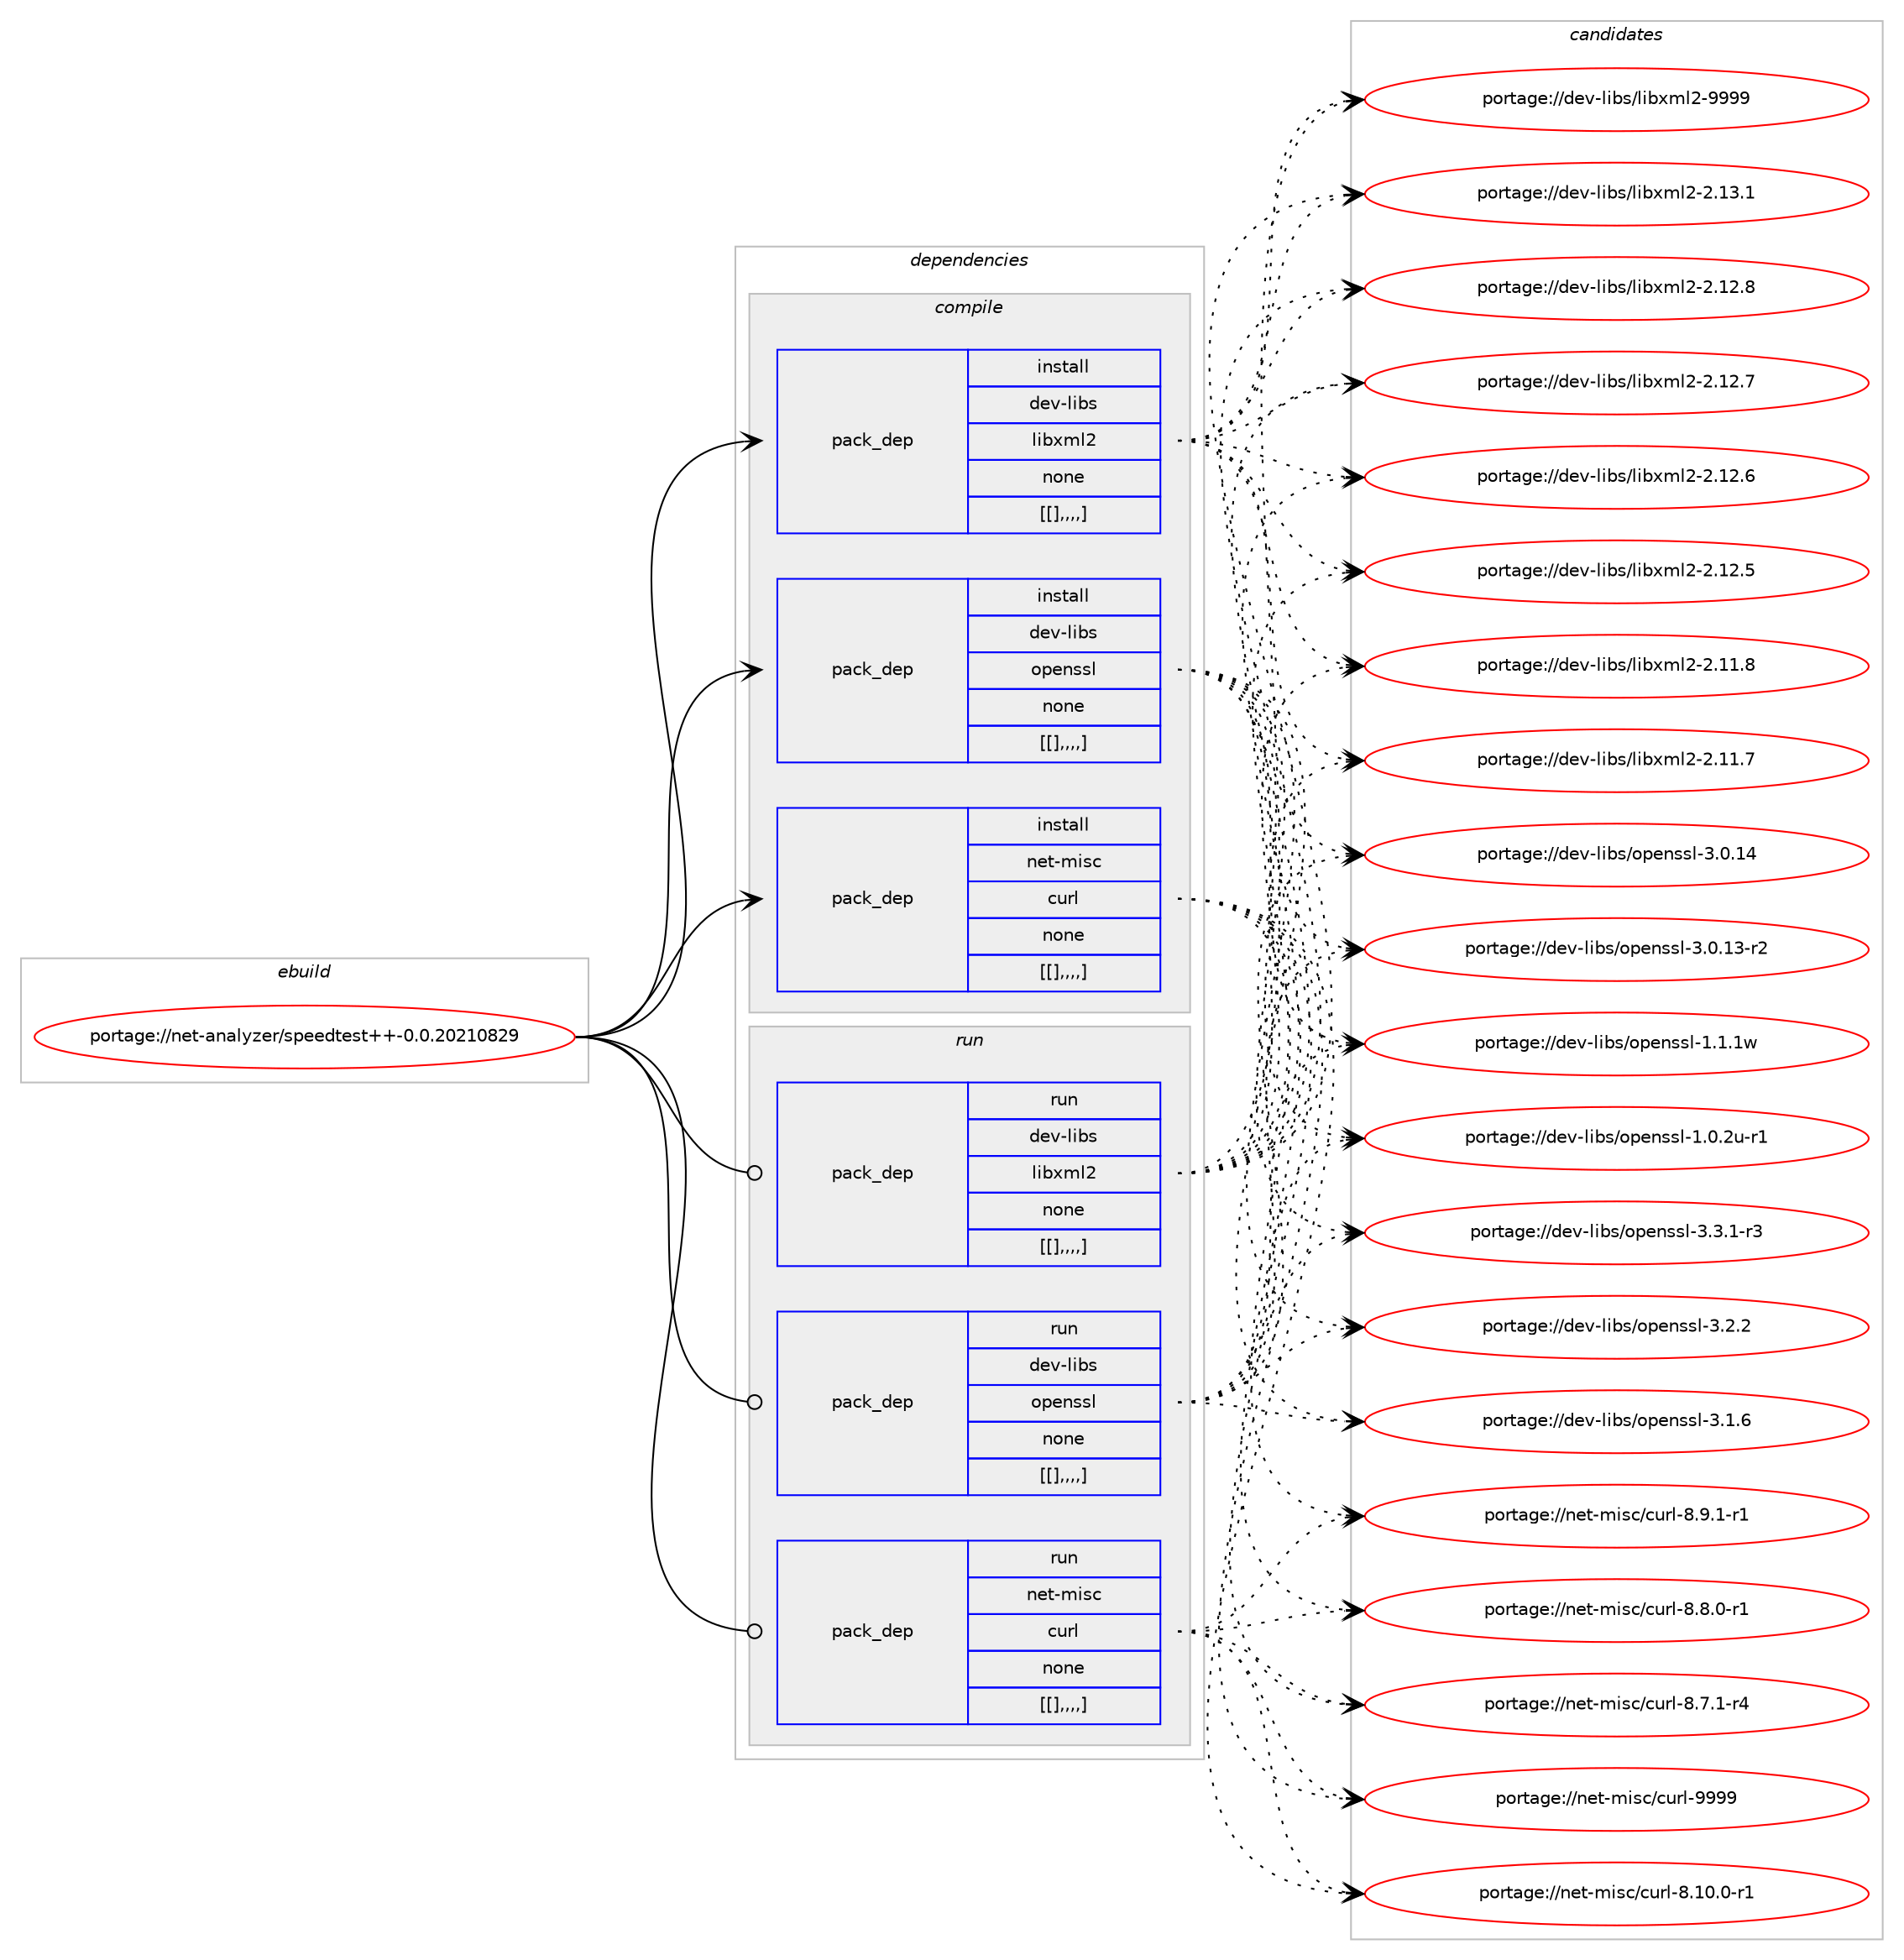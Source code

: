 digraph prolog {

# *************
# Graph options
# *************

newrank=true;
concentrate=true;
compound=true;
graph [rankdir=LR,fontname=Helvetica,fontsize=10,ranksep=1.5];#, ranksep=2.5, nodesep=0.2];
edge  [arrowhead=vee];
node  [fontname=Helvetica,fontsize=10];

# **********
# The ebuild
# **********

subgraph cluster_leftcol {
color=gray;
label=<<i>ebuild</i>>;
id [label="portage://net-analyzer/speedtest++-0.0.20210829", color=red, width=4, href="../net-analyzer/speedtest++-0.0.20210829.svg"];
}

# ****************
# The dependencies
# ****************

subgraph cluster_midcol {
color=gray;
label=<<i>dependencies</i>>;
subgraph cluster_compile {
fillcolor="#eeeeee";
style=filled;
label=<<i>compile</i>>;
subgraph pack264746 {
dependency360346 [label=<<TABLE BORDER="0" CELLBORDER="1" CELLSPACING="0" CELLPADDING="4" WIDTH="220"><TR><TD ROWSPAN="6" CELLPADDING="30">pack_dep</TD></TR><TR><TD WIDTH="110">install</TD></TR><TR><TD>dev-libs</TD></TR><TR><TD>libxml2</TD></TR><TR><TD>none</TD></TR><TR><TD>[[],,,,]</TD></TR></TABLE>>, shape=none, color=blue];
}
id:e -> dependency360346:w [weight=20,style="solid",arrowhead="vee"];
subgraph pack264747 {
dependency360347 [label=<<TABLE BORDER="0" CELLBORDER="1" CELLSPACING="0" CELLPADDING="4" WIDTH="220"><TR><TD ROWSPAN="6" CELLPADDING="30">pack_dep</TD></TR><TR><TD WIDTH="110">install</TD></TR><TR><TD>dev-libs</TD></TR><TR><TD>openssl</TD></TR><TR><TD>none</TD></TR><TR><TD>[[],,,,]</TD></TR></TABLE>>, shape=none, color=blue];
}
id:e -> dependency360347:w [weight=20,style="solid",arrowhead="vee"];
subgraph pack264748 {
dependency360348 [label=<<TABLE BORDER="0" CELLBORDER="1" CELLSPACING="0" CELLPADDING="4" WIDTH="220"><TR><TD ROWSPAN="6" CELLPADDING="30">pack_dep</TD></TR><TR><TD WIDTH="110">install</TD></TR><TR><TD>net-misc</TD></TR><TR><TD>curl</TD></TR><TR><TD>none</TD></TR><TR><TD>[[],,,,]</TD></TR></TABLE>>, shape=none, color=blue];
}
id:e -> dependency360348:w [weight=20,style="solid",arrowhead="vee"];
}
subgraph cluster_compileandrun {
fillcolor="#eeeeee";
style=filled;
label=<<i>compile and run</i>>;
}
subgraph cluster_run {
fillcolor="#eeeeee";
style=filled;
label=<<i>run</i>>;
subgraph pack264749 {
dependency360349 [label=<<TABLE BORDER="0" CELLBORDER="1" CELLSPACING="0" CELLPADDING="4" WIDTH="220"><TR><TD ROWSPAN="6" CELLPADDING="30">pack_dep</TD></TR><TR><TD WIDTH="110">run</TD></TR><TR><TD>dev-libs</TD></TR><TR><TD>libxml2</TD></TR><TR><TD>none</TD></TR><TR><TD>[[],,,,]</TD></TR></TABLE>>, shape=none, color=blue];
}
id:e -> dependency360349:w [weight=20,style="solid",arrowhead="odot"];
subgraph pack264750 {
dependency360350 [label=<<TABLE BORDER="0" CELLBORDER="1" CELLSPACING="0" CELLPADDING="4" WIDTH="220"><TR><TD ROWSPAN="6" CELLPADDING="30">pack_dep</TD></TR><TR><TD WIDTH="110">run</TD></TR><TR><TD>dev-libs</TD></TR><TR><TD>openssl</TD></TR><TR><TD>none</TD></TR><TR><TD>[[],,,,]</TD></TR></TABLE>>, shape=none, color=blue];
}
id:e -> dependency360350:w [weight=20,style="solid",arrowhead="odot"];
subgraph pack264751 {
dependency360351 [label=<<TABLE BORDER="0" CELLBORDER="1" CELLSPACING="0" CELLPADDING="4" WIDTH="220"><TR><TD ROWSPAN="6" CELLPADDING="30">pack_dep</TD></TR><TR><TD WIDTH="110">run</TD></TR><TR><TD>net-misc</TD></TR><TR><TD>curl</TD></TR><TR><TD>none</TD></TR><TR><TD>[[],,,,]</TD></TR></TABLE>>, shape=none, color=blue];
}
id:e -> dependency360351:w [weight=20,style="solid",arrowhead="odot"];
}
}

# **************
# The candidates
# **************

subgraph cluster_choices {
rank=same;
color=gray;
label=<<i>candidates</i>>;

subgraph choice264746 {
color=black;
nodesep=1;
choice10010111845108105981154710810598120109108504557575757 [label="portage://dev-libs/libxml2-9999", color=red, width=4,href="../dev-libs/libxml2-9999.svg"];
choice100101118451081059811547108105981201091085045504649514649 [label="portage://dev-libs/libxml2-2.13.1", color=red, width=4,href="../dev-libs/libxml2-2.13.1.svg"];
choice100101118451081059811547108105981201091085045504649504656 [label="portage://dev-libs/libxml2-2.12.8", color=red, width=4,href="../dev-libs/libxml2-2.12.8.svg"];
choice100101118451081059811547108105981201091085045504649504655 [label="portage://dev-libs/libxml2-2.12.7", color=red, width=4,href="../dev-libs/libxml2-2.12.7.svg"];
choice100101118451081059811547108105981201091085045504649504654 [label="portage://dev-libs/libxml2-2.12.6", color=red, width=4,href="../dev-libs/libxml2-2.12.6.svg"];
choice100101118451081059811547108105981201091085045504649504653 [label="portage://dev-libs/libxml2-2.12.5", color=red, width=4,href="../dev-libs/libxml2-2.12.5.svg"];
choice100101118451081059811547108105981201091085045504649494656 [label="portage://dev-libs/libxml2-2.11.8", color=red, width=4,href="../dev-libs/libxml2-2.11.8.svg"];
choice100101118451081059811547108105981201091085045504649494655 [label="portage://dev-libs/libxml2-2.11.7", color=red, width=4,href="../dev-libs/libxml2-2.11.7.svg"];
dependency360346:e -> choice10010111845108105981154710810598120109108504557575757:w [style=dotted,weight="100"];
dependency360346:e -> choice100101118451081059811547108105981201091085045504649514649:w [style=dotted,weight="100"];
dependency360346:e -> choice100101118451081059811547108105981201091085045504649504656:w [style=dotted,weight="100"];
dependency360346:e -> choice100101118451081059811547108105981201091085045504649504655:w [style=dotted,weight="100"];
dependency360346:e -> choice100101118451081059811547108105981201091085045504649504654:w [style=dotted,weight="100"];
dependency360346:e -> choice100101118451081059811547108105981201091085045504649504653:w [style=dotted,weight="100"];
dependency360346:e -> choice100101118451081059811547108105981201091085045504649494656:w [style=dotted,weight="100"];
dependency360346:e -> choice100101118451081059811547108105981201091085045504649494655:w [style=dotted,weight="100"];
}
subgraph choice264747 {
color=black;
nodesep=1;
choice1001011184510810598115471111121011101151151084551465146494511451 [label="portage://dev-libs/openssl-3.3.1-r3", color=red, width=4,href="../dev-libs/openssl-3.3.1-r3.svg"];
choice100101118451081059811547111112101110115115108455146504650 [label="portage://dev-libs/openssl-3.2.2", color=red, width=4,href="../dev-libs/openssl-3.2.2.svg"];
choice100101118451081059811547111112101110115115108455146494654 [label="portage://dev-libs/openssl-3.1.6", color=red, width=4,href="../dev-libs/openssl-3.1.6.svg"];
choice10010111845108105981154711111210111011511510845514648464952 [label="portage://dev-libs/openssl-3.0.14", color=red, width=4,href="../dev-libs/openssl-3.0.14.svg"];
choice100101118451081059811547111112101110115115108455146484649514511450 [label="portage://dev-libs/openssl-3.0.13-r2", color=red, width=4,href="../dev-libs/openssl-3.0.13-r2.svg"];
choice100101118451081059811547111112101110115115108454946494649119 [label="portage://dev-libs/openssl-1.1.1w", color=red, width=4,href="../dev-libs/openssl-1.1.1w.svg"];
choice1001011184510810598115471111121011101151151084549464846501174511449 [label="portage://dev-libs/openssl-1.0.2u-r1", color=red, width=4,href="../dev-libs/openssl-1.0.2u-r1.svg"];
dependency360347:e -> choice1001011184510810598115471111121011101151151084551465146494511451:w [style=dotted,weight="100"];
dependency360347:e -> choice100101118451081059811547111112101110115115108455146504650:w [style=dotted,weight="100"];
dependency360347:e -> choice100101118451081059811547111112101110115115108455146494654:w [style=dotted,weight="100"];
dependency360347:e -> choice10010111845108105981154711111210111011511510845514648464952:w [style=dotted,weight="100"];
dependency360347:e -> choice100101118451081059811547111112101110115115108455146484649514511450:w [style=dotted,weight="100"];
dependency360347:e -> choice100101118451081059811547111112101110115115108454946494649119:w [style=dotted,weight="100"];
dependency360347:e -> choice1001011184510810598115471111121011101151151084549464846501174511449:w [style=dotted,weight="100"];
}
subgraph choice264748 {
color=black;
nodesep=1;
choice110101116451091051159947991171141084557575757 [label="portage://net-misc/curl-9999", color=red, width=4,href="../net-misc/curl-9999.svg"];
choice11010111645109105115994799117114108455646494846484511449 [label="portage://net-misc/curl-8.10.0-r1", color=red, width=4,href="../net-misc/curl-8.10.0-r1.svg"];
choice110101116451091051159947991171141084556465746494511449 [label="portage://net-misc/curl-8.9.1-r1", color=red, width=4,href="../net-misc/curl-8.9.1-r1.svg"];
choice110101116451091051159947991171141084556465646484511449 [label="portage://net-misc/curl-8.8.0-r1", color=red, width=4,href="../net-misc/curl-8.8.0-r1.svg"];
choice110101116451091051159947991171141084556465546494511452 [label="portage://net-misc/curl-8.7.1-r4", color=red, width=4,href="../net-misc/curl-8.7.1-r4.svg"];
dependency360348:e -> choice110101116451091051159947991171141084557575757:w [style=dotted,weight="100"];
dependency360348:e -> choice11010111645109105115994799117114108455646494846484511449:w [style=dotted,weight="100"];
dependency360348:e -> choice110101116451091051159947991171141084556465746494511449:w [style=dotted,weight="100"];
dependency360348:e -> choice110101116451091051159947991171141084556465646484511449:w [style=dotted,weight="100"];
dependency360348:e -> choice110101116451091051159947991171141084556465546494511452:w [style=dotted,weight="100"];
}
subgraph choice264749 {
color=black;
nodesep=1;
choice10010111845108105981154710810598120109108504557575757 [label="portage://dev-libs/libxml2-9999", color=red, width=4,href="../dev-libs/libxml2-9999.svg"];
choice100101118451081059811547108105981201091085045504649514649 [label="portage://dev-libs/libxml2-2.13.1", color=red, width=4,href="../dev-libs/libxml2-2.13.1.svg"];
choice100101118451081059811547108105981201091085045504649504656 [label="portage://dev-libs/libxml2-2.12.8", color=red, width=4,href="../dev-libs/libxml2-2.12.8.svg"];
choice100101118451081059811547108105981201091085045504649504655 [label="portage://dev-libs/libxml2-2.12.7", color=red, width=4,href="../dev-libs/libxml2-2.12.7.svg"];
choice100101118451081059811547108105981201091085045504649504654 [label="portage://dev-libs/libxml2-2.12.6", color=red, width=4,href="../dev-libs/libxml2-2.12.6.svg"];
choice100101118451081059811547108105981201091085045504649504653 [label="portage://dev-libs/libxml2-2.12.5", color=red, width=4,href="../dev-libs/libxml2-2.12.5.svg"];
choice100101118451081059811547108105981201091085045504649494656 [label="portage://dev-libs/libxml2-2.11.8", color=red, width=4,href="../dev-libs/libxml2-2.11.8.svg"];
choice100101118451081059811547108105981201091085045504649494655 [label="portage://dev-libs/libxml2-2.11.7", color=red, width=4,href="../dev-libs/libxml2-2.11.7.svg"];
dependency360349:e -> choice10010111845108105981154710810598120109108504557575757:w [style=dotted,weight="100"];
dependency360349:e -> choice100101118451081059811547108105981201091085045504649514649:w [style=dotted,weight="100"];
dependency360349:e -> choice100101118451081059811547108105981201091085045504649504656:w [style=dotted,weight="100"];
dependency360349:e -> choice100101118451081059811547108105981201091085045504649504655:w [style=dotted,weight="100"];
dependency360349:e -> choice100101118451081059811547108105981201091085045504649504654:w [style=dotted,weight="100"];
dependency360349:e -> choice100101118451081059811547108105981201091085045504649504653:w [style=dotted,weight="100"];
dependency360349:e -> choice100101118451081059811547108105981201091085045504649494656:w [style=dotted,weight="100"];
dependency360349:e -> choice100101118451081059811547108105981201091085045504649494655:w [style=dotted,weight="100"];
}
subgraph choice264750 {
color=black;
nodesep=1;
choice1001011184510810598115471111121011101151151084551465146494511451 [label="portage://dev-libs/openssl-3.3.1-r3", color=red, width=4,href="../dev-libs/openssl-3.3.1-r3.svg"];
choice100101118451081059811547111112101110115115108455146504650 [label="portage://dev-libs/openssl-3.2.2", color=red, width=4,href="../dev-libs/openssl-3.2.2.svg"];
choice100101118451081059811547111112101110115115108455146494654 [label="portage://dev-libs/openssl-3.1.6", color=red, width=4,href="../dev-libs/openssl-3.1.6.svg"];
choice10010111845108105981154711111210111011511510845514648464952 [label="portage://dev-libs/openssl-3.0.14", color=red, width=4,href="../dev-libs/openssl-3.0.14.svg"];
choice100101118451081059811547111112101110115115108455146484649514511450 [label="portage://dev-libs/openssl-3.0.13-r2", color=red, width=4,href="../dev-libs/openssl-3.0.13-r2.svg"];
choice100101118451081059811547111112101110115115108454946494649119 [label="portage://dev-libs/openssl-1.1.1w", color=red, width=4,href="../dev-libs/openssl-1.1.1w.svg"];
choice1001011184510810598115471111121011101151151084549464846501174511449 [label="portage://dev-libs/openssl-1.0.2u-r1", color=red, width=4,href="../dev-libs/openssl-1.0.2u-r1.svg"];
dependency360350:e -> choice1001011184510810598115471111121011101151151084551465146494511451:w [style=dotted,weight="100"];
dependency360350:e -> choice100101118451081059811547111112101110115115108455146504650:w [style=dotted,weight="100"];
dependency360350:e -> choice100101118451081059811547111112101110115115108455146494654:w [style=dotted,weight="100"];
dependency360350:e -> choice10010111845108105981154711111210111011511510845514648464952:w [style=dotted,weight="100"];
dependency360350:e -> choice100101118451081059811547111112101110115115108455146484649514511450:w [style=dotted,weight="100"];
dependency360350:e -> choice100101118451081059811547111112101110115115108454946494649119:w [style=dotted,weight="100"];
dependency360350:e -> choice1001011184510810598115471111121011101151151084549464846501174511449:w [style=dotted,weight="100"];
}
subgraph choice264751 {
color=black;
nodesep=1;
choice110101116451091051159947991171141084557575757 [label="portage://net-misc/curl-9999", color=red, width=4,href="../net-misc/curl-9999.svg"];
choice11010111645109105115994799117114108455646494846484511449 [label="portage://net-misc/curl-8.10.0-r1", color=red, width=4,href="../net-misc/curl-8.10.0-r1.svg"];
choice110101116451091051159947991171141084556465746494511449 [label="portage://net-misc/curl-8.9.1-r1", color=red, width=4,href="../net-misc/curl-8.9.1-r1.svg"];
choice110101116451091051159947991171141084556465646484511449 [label="portage://net-misc/curl-8.8.0-r1", color=red, width=4,href="../net-misc/curl-8.8.0-r1.svg"];
choice110101116451091051159947991171141084556465546494511452 [label="portage://net-misc/curl-8.7.1-r4", color=red, width=4,href="../net-misc/curl-8.7.1-r4.svg"];
dependency360351:e -> choice110101116451091051159947991171141084557575757:w [style=dotted,weight="100"];
dependency360351:e -> choice11010111645109105115994799117114108455646494846484511449:w [style=dotted,weight="100"];
dependency360351:e -> choice110101116451091051159947991171141084556465746494511449:w [style=dotted,weight="100"];
dependency360351:e -> choice110101116451091051159947991171141084556465646484511449:w [style=dotted,weight="100"];
dependency360351:e -> choice110101116451091051159947991171141084556465546494511452:w [style=dotted,weight="100"];
}
}

}
